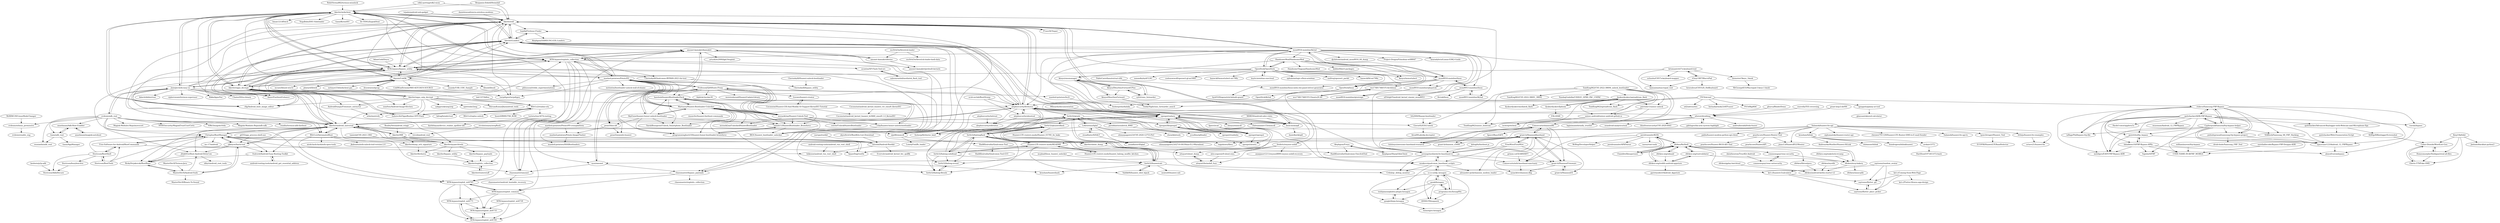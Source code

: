 digraph G {
"Benjamin-Dobell/Heimdall" -> "bkerler/mtkclient" ["e"=1]
"Benjamin-Dobell/Heimdall" -> "bkerler/edl" ["e"=1]
"P1sec/QCSuper" -> "bkerler/edl" ["e"=1]
"msm8916-mainline/lk2nd" -> "msm8916-mainline/linux"
"msm8916-mainline/lk2nd" -> "msm8953-mainline/lk2nd"
"msm8916-mainline/lk2nd" -> "msm8916-mainline/qhypstub"
"msm8916-mainline/lk2nd" -> "bkerler/edl"
"msm8916-mainline/lk2nd" -> "msm8953-mainline/linux"
"msm8916-mainline/lk2nd" -> "alephsecurity/firehorse"
"msm8916-mainline/lk2nd" -> "msm8916-mainline/qtestsign"
"msm8916-mainline/lk2nd" -> "konradybcio/Lumia-EDK2-Guide" ["e"=1]
"msm8916-mainline/lk2nd" -> "MTK-bypass/exploits_collection"
"msm8916-mainline/lk2nd" -> "openpst/sahara"
"msm8916-mainline/lk2nd" -> "djchittoor/android_msm8916_64_dump"
"msm8916-mainline/lk2nd" -> "frederic/exynos-usbdl"
"msm8916-mainline/lk2nd" -> "HandsomeMod/HandsomeMod"
"msm8916-mainline/lk2nd" -> "OpenStick/OpenStick"
"msm8916-mainline/lk2nd" -> "Project-DragonPi/mobian-wt88047" ["e"=1]
"JunioJsv/mtk-easy-su" -> "bkerler/mtkclient"
"JunioJsv/mtk-easy-su" -> "R0rt1z2/AutomatedRoot"
"JunioJsv/mtk-easy-su" -> "bkerler/edl"
"JunioJsv/mtk-easy-su" -> "topjohnwu/libsu" ["e"=1]
"JunioJsv/mtk-easy-su" -> "twrpdtgen/twrpdtgen" ["e"=1]
"JunioJsv/mtk-easy-su" -> "MTK-bypass/bypass_utility"
"JunioJsv/mtk-easy-su" -> "evdenis/adb_root"
"JunioJsv/mtk-easy-su" -> "cfig/Android_boot_image_editor" ["e"=1]
"JunioJsv/mtk-easy-su" -> "AdarshAddee/root" ["e"=1]
"JunioJsv/mtk-easy-su" -> "bkerler/android_universal"
"JunioJsv/mtk-easy-su" -> "cipherswami/termux-superuser" ["e"=1]
"JunioJsv/mtk-easy-su" -> "RikkaApps/Sui" ["e"=1]
"JunioJsv/mtk-easy-su" -> "MTK-bypass/exploits_collection"
"JunioJsv/mtk-easy-su" -> "libxzr/FastbootEnhance" ["e"=1]
"JunioJsv/mtk-easy-su" -> "ChainsDD/su-binary" ["e"=1]
"phhusson/treble_experimentations" -> "bkerler/mtkclient" ["e"=1]
"bkerler/edl" -> "bkerler/Loaders"
"bkerler/edl" -> "bkerler/mtkclient"
"bkerler/edl" -> "alephsecurity/firehorse"
"bkerler/edl" -> "bkerler/oppo_decrypt"
"bkerler/edl" -> "openpst/sahara"
"bkerler/edl" -> "MTK-bypass/bypass_utility"
"bkerler/edl" -> "nijel8/emmcdl"
"bkerler/edl" -> "linux-msm/qdl"
"bkerler/edl" -> "msm8916-mainline/lk2nd"
"bkerler/edl" -> "twrpdtgen/twrpdtgen" ["e"=1]
"bkerler/edl" -> "bkerler/android_universal"
"bkerler/edl" -> "P1sec/QCSuper" ["e"=1]
"bkerler/edl" -> "hoplik/Firehose-Finder"
"bkerler/edl" -> "cfig/Android_boot_image_editor" ["e"=1]
"bkerler/edl" -> "libxzr/FastbootEnhance" ["e"=1]
"Salamek/huawei-lte-api" -> "chenwei791129/Huawei-LTE-Router-SMS-to-E-mail-Sender"
"Salamek/huawei-lte-api" -> "Salamek/huawei-lte-api-ts"
"Salamek/huawei-lte-api" -> "littlejo/huawei-lte-examples"
"Salamek/huawei-lte-api" -> "octave21/huawei-lte"
"Salamek/huawei-lte-api" -> "pearlxcore/Huawei-Router-Tool"
"Salamek/huawei-lte-api" -> "kenshaw/hilink"
"Salamek/huawei-lte-api" -> "pablo/huawei-modem-python-api-client"
"Salamek/huawei-lte-api" -> "jinxo13/HuaweiB525Router"
"Salamek/huawei-lte-api" -> "Huawei-LTE-routers-mods/README"
"Salamek/huawei-lte-api" -> "tpoechtrager/Huawei_Tool"
"Salamek/huawei-lte-api" -> "forth32/balongflash"
"Salamek/huawei-lte-api" -> "siphomateke/huawei-router-api"
"Stericson/RootTools" -> "Stericson/RootShell" ["e"=1]
"Stericson/RootTools" -> "Chrisplus/RootManager" ["e"=1]
"Stericson/RootTools" -> "Free-Software-for-Android/RootCommands" ["e"=1]
"bkerler/oppo_decrypt" -> "bkerler/oppo_ozip_decrypt"
"bkerler/oppo_decrypt" -> "italorecife/OppoRealme-OFP-Flash"
"bkerler/oppo_decrypt" -> "bkerler/edl"
"bkerler/oppo_decrypt" -> "bkerler/Loaders"
"bkerler/oppo_decrypt" -> "R0rt1z2/realme-ota"
"bkerler/oppo_decrypt" -> "bkerler/mtkclient"
"bkerler/oppo_decrypt" -> "cfig/Android_boot_image_editor" ["e"=1]
"bkerler/oppo_decrypt" -> "MTK-bypass/bypass_utility"
"bkerler/oppo_decrypt" -> "osm0sis/Android-Image-Kitchen" ["e"=1]
"bkerler/oppo_decrypt" -> "twrpdtgen/twrpdtgen" ["e"=1]
"bkerler/oppo_decrypt" -> "bkerler/android_universal"
"bkerler/oppo_decrypt" -> "MTK-bypass/exploits_collection"
"bkerler/oppo_decrypt" -> "alephsecurity/firehorse"
"bkerler/oppo_decrypt" -> "libxzr/FastbootEnhance" ["e"=1]
"bkerler/oppo_decrypt" -> "AndroidDumps/Firmware_extractor" ["e"=1]
"alephsecurity/firehorse" -> "openpst/sahara"
"alephsecurity/firehorse" -> "bkerler/Loaders"
"alephsecurity/firehorse" -> "alephsecurity/abootool"
"alephsecurity/firehorse" -> "nijel8/emmcdl"
"alephsecurity/firehorse" -> "bkerler/edl"
"alephsecurity/firehorse" -> "openpst/libopenpst"
"alephsecurity/firehorse" -> "alephsecurity/edlrooter"
"alephsecurity/firehorse" -> "openpst/openpst"
"alephsecurity/firehorse" -> "hoplik/Firehose-Finder"
"alephsecurity/firehorse" -> "bkerler/android_universal"
"alephsecurity/firehorse" -> "fxsheep/firehorse_land"
"alephsecurity/firehorse" -> "cyrozap/mediatek-lte-baseband-re"
"alephsecurity/firehorse" -> "linux-msm/qdl"
"alephsecurity/firehorse" -> "forth32/qtools"
"alephsecurity/firehorse" -> "nforest/droidimg"
"bkerler/oppo_ozip_decrypt" -> "bkerler/oppo_decrypt"
"bkerler/oppo_ozip_decrypt" -> "sabpprook/ozip2zip"
"bkerler/oppo_ozip_decrypt" -> "italorecife/OppoRealme-OFP-Flash"
"bkerler/oppo_ozip_decrypt" -> "bkerler/Loaders"
"bkerler/oppo_ozip_decrypt" -> "bkerler/android_universal"
"bkerler/oppo_ozip_decrypt" -> "R0rt1z2/realme-ota"
"bkerler/oppo_ozip_decrypt" -> "MTK-bypass/bypass_utility"
"bkerler/oppo_ozip_decrypt" -> "xpirt/sdat2img" ["e"=1]
"bkerler/oppo_ozip_decrypt" -> "bkerler/edl"
"bkerler/oppo_ozip_decrypt" -> "cfig/Android_boot_image_editor" ["e"=1]
"bkerler/oppo_ozip_decrypt" -> "ShivamKumarJha/android_tools" ["e"=1]
"bkerler/oppo_ozip_decrypt" -> "MTK-bypass/exploits_collection"
"bkerler/oppo_ozip_decrypt" -> "alephsecurity/firehorse"
"bkerler/oppo_ozip_decrypt" -> "AndroidDumps/Firmware_extractor" ["e"=1]
"bkerler/oppo_ozip_decrypt" -> "osm0sis/Android-Image-Kitchen" ["e"=1]
"d4rken/RxShell" -> "d4rken/mvp-bakery"
"d4rken/RxShell" -> "d4rken-org/rootvalidator"
"d4rken/RxShell" -> "SpazeDog/rootfw"
"d4rken/RxShell" -> "Chainfire/libsuperuser" ["e"=1]
"d4rken/RxShell" -> "jaredrummler/KtSh"
"d4rken/RxShell" -> "d4rken-org/reddit-android-appstore"
"d4rken/RxShell" -> "commonsguy/cwac-security"
"d4rken/RxShell" -> "d4rken-org/sdmaid" ["e"=1]
"d4rken/RxShell" -> "d4rken/android-kotlin-starter-v2"
"d4rken/RxShell" -> "d4rken/librootjava"
"d4rken/mvp-bakery" -> "d4rken/android-kotlin-starter-v2"
"d4rken/mvp-bakery" -> "d4rken/RxShell"
"d4rken/mvp-bakery" -> "d4rken/ommvplib"
"commonsguy/cwac-security" -> "commonsguy/cwac-netsecurity"
"commonsguy/cwac-security" -> "d4rken/mvp-bakery"
"saleemrashid/mediatek_flash_tool" -> "acontini/SP-Flash-Tool-src"
"d4rken-org/wakelock-revamp" -> "d4rken/mvp-bakery" ["e"=1]
"gtf35/app_process-shell-use" -> "zjkhiyori/hack-root" ["e"=1]
"enovella/TEE-reversing" -> "nforest/droidimg" ["e"=1]
"nijel8/emmcdl" -> "HadiKhoirudin/Qualcomm-Tool"
"nijel8/emmcdl" -> "openpst/sahara"
"nijel8/emmcdl" -> "alephsecurity/firehorse"
"nijel8/emmcdl" -> "LonelyFool/fh_loader"
"zjkhiyori/hack-root" -> "MasterDevX/Android-Sudo"
"zjkhiyori/hack-root" -> "RickyDivjakovski/RootRepo"
"zjkhiyori/hack-root" -> "bkerler/android_universal"
"zjkhiyori/hack-root" -> "fvalverd/Android-Easy-Rooting-Toolkit"
"zjkhiyori/hack-root" -> "j0nk0/GetRoot-Android-DirtyCow"
"zjkhiyori/hack-root" -> "Chrisplus/RootManager"
"msm8916-mainline/linux" -> "msm8916-mainline/lk2nd"
"msm8916-mainline/linux" -> "wu17481748/UFI-Archlinux"
"msm8916-mainline/linux" -> "OpenStick/linux"
"msm8916-mainline/linux" -> "msm8916-mainline/linux-mdss-dsi-panel-driver-generator"
"msm8916-mainline/linux" -> "msm8953-mainline/linux"
"msm8916-mainline/linux" -> "msm8916-mainline/qhypstub"
"MasterDevX/Termux-Java" -> "MasterDevX/Android-Sudo" ["e"=1]
"cyrozap/mediatek-lte-baseband-re" -> "Comsecuris/mtk-baseband-sanctuary"
"cyrozap/mediatek-lte-baseband-re" -> "mzakocs/qualcomm_baseband_scripts"
"cyrozap/mediatek-lte-baseband-re" -> "bkerler/mtkclient"
"cyrozap/mediatek-lte-baseband-re" -> "Cr4sh/qc_debug_monitor"
"cyrozap/mediatek-lte-baseband-re" -> "grant-h/ShannonBaseband"
"cyrozap/mediatek-lte-baseband-re" -> "xyzz/amonet"
"cyrozap/mediatek-lte-baseband-re" -> "grant-h/ShannonFirmware"
"fgsect/scat" -> "Cr4sh/qc_debug_monitor" ["e"=1]
"fgsect/scat" -> "mzakocs/qualcomm_baseband_scripts" ["e"=1]
"fgsect/scat" -> "openpst/openpst" ["e"=1]
"gsmk/hexagon" -> "programa-stic/hexag00n"
"gsmk/hexagon" -> "n-o-o-n/idp_hexagon"
"gsmk/hexagon" -> "google/binja-hexagon"
"gsmk/hexagon" -> "ANSSI-FR/nogaxeh"
"gsmk/hexagon" -> "toshipiazza/ghidra-plugin-hexagon"
"android-rooting-tools/android_run_root_shell" -> "hiikezoe/android_run_root_shell" ["e"=1]
"vcka/huawei-honor-unlock-bootloader" -> "haexhub/huaweiBootloaderHack"
"vcka/huawei-honor-unlock-bootloader" -> "B83C/huawei_bootloader_unlocker"
"ucsb-seclab/BootStomp" -> "alephsecurity/firehorse" ["e"=1]
"ucsb-seclab/BootStomp" -> "alephsecurity/abootool" ["e"=1]
"SkyEmie/huawei-honor-unlock-bootloader" -> "Martazza/Huawei-Bootloader-Unlocker"
"SkyEmie/huawei-honor-unlock-bootloader" -> "mashed-potatoes/PotatoNV"
"SkyEmie/huawei-honor-unlock-bootloader" -> "programminghoch10/huawei-honor-bootloader-bruteforce"
"SkyEmie/huawei-honor-unlock-bootloader" -> "haexhub/huaweiBootloaderHack"
"SkyEmie/huawei-honor-unlock-bootloader" -> "rainxh11/HuaweiBootloader_Bruteforce"
"SkyEmie/huawei-honor-unlock-bootloader" -> "penn5/hisi-idt"
"SkyEmie/huawei-honor-unlock-bootloader" -> "SarahBourgeois/Unlock_Smartphone_Bootloader"
"danielewood/sierra-wireless-modems" -> "bkerler/edl" ["e"=1]
"FICS/atcmd" -> "ud2/advisories"
"FICS/atcmd" -> "openpst/sahara"
"FICS/atcmd" -> "openpst/openpst"
"FICS/atcmd" -> "alephsecurity/firehorse"
"FICS/atcmd" -> "Imtiazkarimik23/ATFuzzer"
"FICS/atcmd" -> "FICS/BigMAC"
"FICS/atcmd" -> "apeppels/galaxy-at-tool"
"FICS/atcmd" -> "riskeco/Samsung-FRP-Bypass"
"bkerler/dump_avb_signature" -> "bkerler/firehorse"
"bkerler/sboot_dump" -> "nitayart/sboot_dump"
"bkerler/MR" -> "bkerler/android_universal"
"bkerler/MR" -> "bkerler/qcpatchtools"
"bkerler/MR" -> "bkerler/sboot_dump"
"bkerler/MR" -> "bkerler/dump_avb_signature"
"esc0rtd3w/firestick-loader" -> "amonet-kamakiri/fireiso"
"esc0rtd3w/firestick-loader" -> "esc0rtd3w/firestick-loader-kodi-data"
"linux-msm/qdl" -> "openpst/sahara"
"linux-msm/qdl" -> "alephsecurity/firehorse"
"linux-msm/qdl" -> "bkerler/edl"
"linux-msm/qdl" -> "danielkutik/qdl"
"d4rken/gplay-batchtool" -> "d4rken/android-kotlin-starter-v2"
"android-rooting-tools/android_get_essential_address" -> "fvalverd/Android-Easy-Rooting-Toolkit"
"penn5/hisi-idt" -> "penn5/oeminfo-huawei"
"penn5/hisi-idt" -> "mashed-potatoes/Potato.ImageFlasher"
"acontini/SP-Flash-Tool-src" -> "saleemrashid/mediatek_flash_tool"
"j0nk0/GetRoot-Android-DirtyCow" -> "idhyt/android_root_tools"
"j0nk0/GetRoot-Android-DirtyCow" -> "RickyDivjakovski/RootRepo"
"steadfasterX/SALT" -> "Lekensteyn/lglaf"
"steadfasterX/SALT" -> "steadfasterX/lglaf"
"xyzz/amonet" -> "amonet-kamakiri/kamakiri"
"xyzz/amonet" -> "chaosmaster/amonet"
"xyzz/amonet" -> "chaosmaster/bypass_payloads"
"lololosys/awesome-baseband-research" -> "grant-h/ShannonBaseband"
"lololosys/awesome-baseband-research" -> "Comsecuris/shannonRE"
"chaosmaster/amonet" -> "chaosmaster/android_bootable_recovery"
"chaosmaster/amonet" -> "bkerler/mtkclient"
"Stericson/busybox-free" -> "Stericson/AdbdSecure"
"tpoechtrager/Huawei_Tool" -> "ECOFRI/HuaweiLTEBandSelector"
"d4rken/librootjava" -> "d4rken/android-kotlin-starter-v2"
"apeppels/galaxy-at-tool" -> "ghassani/akseed-calculator"
"littlejo/huawei-lte-examples" -> "octave21/huawei-lte"
"bkerler/firehorse" -> "bkerler/exploits_collection"
"msm8953-mainline/lk2nd" -> "msm8953-mainline/linux"
"msm8953-mainline/linux" -> "msm8953-mainline/lk2nd"
"msm8953-mainline/linux" -> "nE0sIghT/android_kernel_xiaomi_msm8953" ["e"=1]
"msm8953-mainline/linux" -> "msm8916-mainline/linux"
"msm8953-mainline/linux" -> "Kiciuk/linux"
"grant-h/qu1ckr00t" -> "nforest/droidimg" ["e"=1]
"mashed-potatoes/PotatoNV" -> "werasik2aa/Huawei-Unlock-Tool"
"mashed-potatoes/PotatoNV" -> "Martazza/Huawei-Bootloader-Unlocker"
"mashed-potatoes/PotatoNV" -> "SkyEmie/huawei-honor-unlock-bootloader"
"mashed-potatoes/PotatoNV" -> "ProfessorJTJ/HISuite-Proxy"
"mashed-potatoes/PotatoNV" -> "bkerler/mtkclient"
"mashed-potatoes/PotatoNV" -> "haexhub/huaweiBootloaderHack"
"mashed-potatoes/PotatoNV" -> "penn5/hisi-idt"
"mashed-potatoes/PotatoNV" -> "bkerler/edl"
"mashed-potatoes/PotatoNV" -> "MTK-bypass/bypass_utility"
"mashed-potatoes/PotatoNV" -> "rainxh11/HuaweiBootloader_Bruteforce"
"mashed-potatoes/PotatoNV" -> "mashed-potatoes/PotatoNV-crossplatform"
"mashed-potatoes/PotatoNV" -> "melontini/bootloader-unlock-wall-of-shame" ["e"=1]
"mashed-potatoes/PotatoNV" -> "MTK-bypass/exploits_collection"
"mashed-potatoes/PotatoNV" -> "twrpdtgen/twrpdtgen" ["e"=1]
"mashed-potatoes/PotatoNV" -> "phhusson/treble_experimentations" ["e"=1]
"luk1337/ih8sn" -> "R0rt1z2/realme-ota" ["e"=1]
"edk2-porting/edk2-msm" -> "bkerler/edl" ["e"=1]
"edk2-porting/edk2-msm" -> "bkerler/mtkclient" ["e"=1]
"ProfessorJTJ/HISuite-Proxy" -> "mashed-potatoes/PotatoNV"
"ProfessorJTJ/HISuite-Proxy" -> "penn5/hisi-idt"
"ProfessorJTJ/HISuite-Proxy" -> "werasik2aa/Huawei-Unlock-Tool"
"ProfessorJTJ/HISuite-Proxy" -> "programminghoch10/huawei-honor-bootloader-bruteforce"
"ProfessorJTJ/HISuite-Proxy" -> "Martazza/Huawei-Bootloader-Unlocker"
"ProfessorJTJ/HISuite-Proxy" -> "penn5/oeminfo-huawei"
"ProfessorJTJ/HISuite-Proxy" -> "Iceows/huawei-creator"
"ProfessorJTJ/HISuite-Proxy" -> "haexhub/huaweiBootloaderHack"
"ProfessorJTJ/HISuite-Proxy" -> "mashed-potatoes/hs2t"
"ProfessorJTJ/HISuite-Proxy" -> "hhj4ck/checkm30"
"ProfessorJTJ/HISuite-Proxy" -> "worstenbrood/HuaweiUpdateLibrary"
"evdenis/adb_root" -> "evdenis/selinux_permissive"
"evdenis/adb_root" -> "bkerler/android_universal"
"evdenis/adb_root" -> "anasfanani/Adb-Root-Enabler"
"evdenis/adb_root" -> "wuxianlin/adb_root"
"evdenis/adb_root" -> "Magisk-Modules-Repo/movecert" ["e"=1]
"evdenis/adb_root" -> "tiann/adb_root"
"evdenis/adb_root" -> "JunioJsv/mtk-easy-su"
"evdenis/adb_root" -> "NVISOsecurity/MagiskTrustUserCerts" ["e"=1]
"evdenis/adb_root" -> "ViRb3/magisk-frida" ["e"=1]
"evdenis/adb_root" -> "Magisk-Modules-Repo/adb-ndk" ["e"=1]
"evdenis/adb_root" -> "rendiix/termux-adb-fastboot" ["e"=1]
"evdenis/adb_root" -> "Chrisplus/RootManager"
"evdenis/adb_root" -> "j0nk0/GetRoot-Android-DirtyCow"
"tejado/android-usb-gadget" -> "bkerler/edl" ["e"=1]
"tejado/android-usb-gadget" -> "MTK-bypass/bypass_utility" ["e"=1]
"Huawei-LTE-routers-mods/README" -> "Huawei-LTE-routers-mods/huawei_balong_modfw_kitchen"
"Huawei-LTE-routers-mods/README" -> "forth32/balong-usbdload"
"Huawei-LTE-routers-mods/README" -> "ValdikSS/huawei_oled_hijack"
"Huawei-LTE-routers-mods/README" -> "forth32/balong-nvtool"
"Huawei-LTE-routers-mods/README" -> "forth32/balongflash"
"revolutionary/zergRush" -> "trevd/android_root"
"frederic/exynos-usbdl" -> "nitayart/sboot_dump"
"frederic/exynos-usbdl" -> "ananjaser1211/exynos8890-exynos-usbdl-recovery"
"frederic/exynos-usbdl" -> "nitayart/heimdall_fuzz"
"frederic/exynos-usbdl" -> "alex-segura/s9-sboot-emu"
"Martazza/Huawei-Bootloader-Unlocker" -> "SkyEmie/huawei-honor-unlock-bootloader"
"Martazza/Huawei-Bootloader-Unlocker" -> "haexhub/huaweiBootloaderHack"
"Martazza/Huawei-Bootloader-Unlocker" -> "rainxh11/HuaweiBootloader_Bruteforce"
"Martazza/Huawei-Bootloader-Unlocker" -> "werasik2aa/Huawei-Unlock-Tool"
"Martazza/Huawei-Bootloader-Unlocker" -> "mashed-potatoes/PotatoNV"
"Martazza/Huawei-Bootloader-Unlocker" -> "vcka/huawei-honor-unlock-bootloader"
"Martazza/Huawei-Bootloader-Unlocker" -> "B83C/huawei_bootloader_unlocker"
"Martazza/Huawei-Bootloader-Unlocker" -> "programminghoch10/huawei-honor-bootloader-bruteforce"
"Martazza/Huawei-Bootloader-Unlocker" -> "kenshaw/huaweihash"
"Martazza/Huawei-Bootloader-Unlocker" -> "werasik2aa/UnlockedHuaweiBootloader"
"Martazza/Huawei-Bootloader-Unlocker" -> "rmonvfer/huawei-fastboot-commands"
"Martazza/Huawei-Bootloader-Unlocker" -> "SarahBourgeois/Unlock_Smartphone_Bootloader"
"Martazza/Huawei-Bootloader-Unlocker" -> "ProfessorJTJ/HISuite-Proxy"
"jareddantis/unbrick_8960" -> "jcsullins/qdloader"
"forth32/qtools" -> "forth32/qhuaweiflash"
"forth32/qtools" -> "jareddantis/unbrick_8960"
"forth32/qtools" -> "openpst/openpst"
"forth32/qtools" -> "forth32/huaweicalc"
"forth32/qtools" -> "jcsullins/qdloader"
"forth32/qtools" -> "forth32/balong-nvtool"
"forth32/qtools" -> "forth32/balong-fbtools"
"forth32/qtools" -> "Lekensteyn/lglaf"
"n-o-o-n/idp_hexagon" -> "programa-stic/hexag00n"
"n-o-o-n/idp_hexagon" -> "gsmk/hexagon"
"n-o-o-n/idp_hexagon" -> "ANSSI-FR/nogaxeh"
"n-o-o-n/idp_hexagon" -> "mzakocs/qualcomm_baseband_scripts"
"n-o-o-n/idp_hexagon" -> "rizinorg/rz-hexagon"
"n-o-o-n/idp_hexagon" -> "google/binja-hexagon"
"rainxh11/HuaweiBootloader_Bruteforce" -> "B83C/huawei_bootloader_unlocker"
"rainxh11/HuaweiBootloader_Bruteforce" -> "programminghoch10/huawei-honor-bootloader-bruteforce"
"evdenis/selinux_permissive" -> "evdenis/enable_eng"
"AndroidDumps/Firmware_extractor" -> "wileylau/erofs" ["e"=1]
"Huawei-LTE-routers-mods/huawei_balong_modfw_kitchen" -> "Huawei-LTE-routers-mods/README"
"pearlxcore/Huawei-Router-Tool" -> "pearlxcore/HuaweiAPI"
"pearlxcore/Huawei-Router-Tool" -> "jinxo13/HuaweiB525Router"
"pearlxcore/Huawei-Router-Tool" -> "pearlxcore/Huawei-B618-AIO-Tool"
"bkerler/android_universal" -> "bkerler/MR"
"bkerler/android_universal" -> "bkerler/Loaders"
"bkerler/android_universal" -> "bkerler/dump_avb_signature"
"bkerler/android_universal" -> "bkerler/qcpatchtools"
"bkerler/android_universal" -> "trevd/android_root"
"bkerler/android_universal" -> "zjkhiyori/hack-root"
"bkerler/android_universal" -> "j0nk0/GetRoot-Android-DirtyCow"
"bkerler/android_universal" -> "R0rt1z2/AutomatedRoot"
"bkerler/android_universal" -> "bkerler/sboot_dump"
"bkerler/android_universal" -> "RickyDivjakovski/RootRepo"
"bkerler/android_universal" -> "openpst/sahara"
"bkerler/android_universal" -> "fvalverd/Android-Easy-Rooting-Toolkit"
"bkerler/android_universal" -> "nijel8/emmcdl"
"bkerler/android_universal" -> "Chrisplus/RootManager"
"bkerler/android_universal" -> "alephsecurity/firehorse"
"bkerler/qcpatchtools" -> "bkerler/exploits_collection"
"bkerler/qcpatchtools" -> "bkerler/bypass_utility"
"bkerler/qcpatchtools" -> "bkerler/firehorse"
"bkerler/qcpatchtools" -> "bkerler/bypass_payloads"
"MasterDevX/Android-Sudo" -> "MasterDevX/Binary-To-Sound"
"MasterDevX/Android-Sudo" -> "RickyDivjakovski/RootRepo"
"MasterDevX/Android-Sudo" -> "zjkhiyori/hack-root"
"MasterDevX/Android-Sudo" -> "j0nk0/GetRoot-Android-DirtyCow"
"hoplik/Firehose-Finder" -> "Alephgsm/SAMSUNG-EDL-Loaders"
"hoplik/Firehose-Finder" -> "bkerler/Loaders"
"Stericson/RootShell" -> "Stericson/RootTools" ["e"=1]
"Stericson/RootShell" -> "Stericson/AdbdSecure"
"Stericson/RootShell" -> "Free-Software-for-Android/RootCommands"
"Stericson/RootShell" -> "Stericson/busybox-free"
"Stericson/RootShell" -> "Chrisplus/RootManager"
"grant-h/ShannonEE" -> "grant-h/ShannonFirmware"
"programminghoch10/huawei-honor-bootloader-bruteforce" -> "rainxh11/HuaweiBootloader_Bruteforce"
"amonet-kamakiri/kamakiri" -> "amonet-kamakiri/fireiso"
"amonet-kamakiri/kamakiri" -> "amonet-kamakiri/prebuilt-kernels"
"amonet-kamakiri/kamakiri" -> "xyzz/amonet"
"amonet-kamakiri/kamakiri" -> "chaosmaster/bypass_payloads"
"amonet-kamakiri/kamakiri" -> "chaosmaster/amonet"
"amonet-kamakiri/kamakiri" -> "MTK-bypass/exploits_collection"
"amonet-kamakiri/kamakiri" -> "arturkow2000/lgk10exploit"
"amonet-kamakiri/kamakiri" -> "MTK-bypass/bypass_utility"
"haexhub/huaweiBootloaderHack" -> "B83C/huawei_bootloader_unlocker"
"haexhub/huaweiBootloaderHack" -> "vcka/huawei-honor-unlock-bootloader"
"haexhub/huaweiBootloaderHack" -> "Martazza/Huawei-Bootloader-Unlocker"
"haexhub/huaweiBootloaderHack" -> "rainxh11/HuaweiBootloader_Bruteforce"
"haexhub/huaweiBootloaderHack" -> "SarahBourgeois/Unlock_Smartphone_Bootloader"
"haexhub/huaweiBootloaderHack" -> "werasik2aa/Huawei-Unlock-Tool"
"R0rt1z2/AutomatedRoot" -> "mtek-hack-hack/mtk-open-tools"
"R0rt1z2/AutomatedRoot" -> "bkerler/android_universal"
"R0rt1z2/AutomatedRoot" -> "chaosmaster/amonet"
"R0rt1z2/AutomatedRoot" -> "MTK-bypass/exploit_mt6765"
"R0rt1z2/AutomatedRoot" -> "jkabonita/mtk-unlock-tool-version-2.0"
"mashed-potatoes/Potato.ImageFlasher" -> "mashed-potatoes/HiSiBootloaders"
"alex-segura/s9-sboot-emu" -> "nitayart/heimdall_fuzz"
"lrh2000/Xiaomi-bootloader" -> "Giovix92/EDLUnlock" ["e"=1]
"NABlock/Samsung_S8_FRP_Hacking" -> "spacecase123/Android_12_FRPBypass"
"grant-h/ShannonBaseband" -> "grant-h/ShannonFirmware"
"grant-h/ShannonBaseband" -> "Comsecuris/shannonRE"
"grant-h/ShannonBaseband" -> "grant-h/ShannonEE"
"grant-h/ShannonBaseband" -> "lololosys/awesome-baseband-research"
"grant-h/ShannonBaseband" -> "alexander-pick/shannon_modem_loader"
"grant-h/ShannonBaseband" -> "synacktiv/shannon-dbg"
"grant-h/ShannonBaseband" -> "grant-h/shannon_s5000"
"grant-h/ShannonBaseband" -> "FirmWire/FirmWire" ["e"=1]
"ket-c/huaweiv3calculator" -> "saytoonz/flutter_gif"
"ket-c/huaweiv3calculator" -> "saytoonz/flutter_place_picker"
"forth32/huaweicalc" -> "forth32/qhuaweiflash"
"forth32/huaweicalc" -> "neatsoft/huawei-calc"
"forth32/huaweicalc" -> "kenshaw/huaweihash"
"forth32/huaweicalc" -> "ValdikSS/huawei_oled_hijack"
"forth32/huaweicalc" -> "ket-c/huaweiv3calculator"
"forth32/huaweicalc" -> "forth32/qtools"
"amonet-kamakiri/fireiso" -> "amonet-kamakiri/kamakiri"
"amonet-kamakiri/fireiso" -> "amonet-kamakiri/prebuilt-kernels"
"grant-h/ShannonFirmware" -> "grant-h/ShannonEE"
"grant-h/ShannonFirmware" -> "grant-h/ShannonBaseband"
"grant-h/ShannonFirmware" -> "synacktiv/shannon-dbg"
"bkerler/routerstuff" -> "bkerler/exploits_collection"
"shinyquagsire23/CVE-2020-12753-PoC" -> "shinyquagsire23/Q710-SIGNhax-EL3-Warmboot"
"bkerler/mtkclient" -> "bkerler/edl"
"bkerler/mtkclient" -> "MTK-bypass/bypass_utility"
"bkerler/mtkclient" -> "mashed-potatoes/PotatoNV"
"bkerler/mtkclient" -> "daynix/UsbDk"
"bkerler/mtkclient" -> "JunioJsv/mtk-easy-su"
"bkerler/mtkclient" -> "twrpdtgen/twrpdtgen" ["e"=1]
"bkerler/mtkclient" -> "bmax121/APatch" ["e"=1]
"bkerler/mtkclient" -> "MTK-bypass/exploits_collection"
"bkerler/mtkclient" -> "VegaBobo/DSU-Sideloader" ["e"=1]
"bkerler/mtkclient" -> "bkerler/oppo_decrypt"
"bkerler/mtkclient" -> "cfig/Android_boot_image_editor" ["e"=1]
"bkerler/mtkclient" -> "tiann/KernelSU" ["e"=1]
"bkerler/mtkclient" -> "libxzr/FastbootEnhance" ["e"=1]
"bkerler/mtkclient" -> "Dr-TSNG/ZygiskNext" ["e"=1]
"bkerler/mtkclient" -> "bkerler/Loaders"
"HomeomorphicHooligan/steal-all-files" -> "Cyber-Dioxide/WordList-Gen"
"HomeomorphicHooligan/steal-all-files" -> "Gheris-579/Fake-SMS"
"HandsomeMod/HandsomeMod" -> "OpenStick/OpenStick"
"HandsomeMod/HandsomeMod" -> "OpenStick/linux"
"HandsomeMod/HandsomeMod" -> "lkiuyu/smsmanager"
"HandsomeMod/HandsomeMod" -> "msm8916-mainline/linux"
"HandsomeMod/HandsomeMod" -> "HandsomeYingyan/HandsomeMod"
"HandsomeMod/HandsomeMod" -> "lkiuyu/immortalwrt"
"HandsomeMod/HandsomeMod" -> "kiddin9/kwrt-packages" ["e"=1]
"quitehacker/ADB-FRP-Bypass" -> "riskeco/Samsung-FRP-Bypass"
"quitehacker/ADB-FRP-Bypass" -> "CypherpunkSamurai/frp-bypass-helper"
"quitehacker/ADB-FRP-Bypass" -> "gsirettito/frp_bypass"
"quitehacker/ADB-FRP-Bypass" -> "pubuduprasad/samsung-frp-bypass-project-"
"quitehacker/ADB-FRP-Bypass" -> "Hackt1vator/applera1n" ["e"=1]
"quitehacker/ADB-FRP-Bypass" -> "wuseman/Android_12_FRPBypass" ["e"=1]
"quitehacker/ADB-FRP-Bypass" -> "spacecase123/Android_12_FRPBypass"
"quitehacker/ADB-FRP-Bypass" -> "fahadboss10/FRP-Bypass-APKs"
"quitehacker/ADB-FRP-Bypass" -> "melekpro/EASY-FRP-Bypass-ADB"
"quitehacker/ADB-FRP-Bypass" -> "vnrom/bypass"
"quitehacker/ADB-FRP-Bypass" -> "inRagePhil/bypass-frp-file"
"quitehacker/ADB-FRP-Bypass" -> "CODE-NAME-IN-B/FRP_MOBILE"
"quitehacker/ADB-FRP-Bypass" -> "quitehacker/Advanced-Keylogger-with-Webcam-and-Microphone-Spy"
"MTK-bypass/exploits_collection" -> "MTK-bypass/bypass_utility"
"MTK-bypass/exploits_collection" -> "chaosmaster/bypass_payloads"
"MTK-bypass/exploits_collection" -> "amonet-kamakiri/kamakiri"
"MTK-bypass/exploits_collection" -> "MTK-bypass/exploit_common"
"MTK-bypass/exploits_collection" -> "MTK-bypass/exploit_mt6765"
"MTK-bypass/exploits_collection" -> "xyzz/amonet"
"MTK-bypass/exploits_collection" -> "chaosmaster/amonet"
"MTK-bypass/exploits_collection" -> "Chernobylll/Qualcomm-BYPASS-2021-for-test"
"MTK-bypass/exploits_collection" -> "acontini/SP-Flash-Tool-src"
"MTK-bypass/exploits_collection" -> "bkerler/mtkclient"
"RealityNet/android_triage" -> "bkerler/MR" ["e"=1]
"bkerler/Loaders" -> "bkerler/edl"
"bkerler/Loaders" -> "alephsecurity/firehorse"
"bkerler/Loaders" -> "hoplik/Firehose-Finder"
"bkerler/Loaders" -> "bkerler/android_universal"
"bkerler/Loaders" -> "nijel8/emmcdl"
"bkerler/Loaders" -> "openpst/sahara"
"bkerler/Loaders" -> "mzakocs/qualcomm_baseband_scripts"
"bkerler/Loaders" -> "bkerler/qcpatchtools"
"bkerler/Loaders" -> "bkerler/oppo_decrypt"
"bkerler/Loaders" -> "bkerler/sboot_dump"
"bkerler/Loaders" -> "amonet-kamakiri/kamakiri"
"bkerler/Loaders" -> "cyrozap/mediatek-lte-baseband-re"
"bkerler/Loaders" -> "fxsheep/firehorse_land"
"bkerler/Loaders" -> "bkerler/mtkclient"
"bkerler/Loaders" -> "MTK-bypass/bypass_utility"
"MrBIMC/SELinuxModeChanger" -> "evdenis/selinux_permissive" ["e"=1]
"daynix/UsbDk" -> "MTK-bypass/bypass_utility"
"daynix/UsbDk" -> "bkerler/mtkclient"
"daynix/UsbDk" -> "MTK-bypass/exploits_collection"
"daynix/UsbDk" -> "mcuee/libusb-win32" ["e"=1]
"daynix/UsbDk" -> "pbatard/libwdi" ["e"=1]
"daynix/UsbDk" -> "notmyst33d/mtkclient-gui"
"daynix/UsbDk" -> "desowin/usbpcap" ["e"=1]
"daynix/UsbDk" -> "bkerler/Loaders"
"daynix/UsbDk" -> "ColdWindScholar/MIO-KITCHEN-SOURCE" ["e"=1]
"daynix/UsbDk" -> "bkerler/oppo_decrypt"
"daynix/UsbDk" -> "xxandy/USB_UDE_Sample" ["e"=1]
"daynix/UsbDk" -> "bkerler/edl"
"daynix/UsbDk" -> "libusb/libusb" ["e"=1]
"kdrag0n/fastboot.js" -> "cyrozap/mediatek-lte-baseband-re" ["e"=1]
"msm8916-mainline/qhypstub" -> "msm8916-mainline/qtestsign"
"grimm-co/GEARSHIFT" -> "Comsecuris/mtk-baseband-sanctuary"
"MTK-bypass/bypass_utility" -> "MTK-bypass/exploits_collection"
"MTK-bypass/bypass_utility" -> "bkerler/mtkclient"
"MTK-bypass/bypass_utility" -> "amonet-kamakiri/kamakiri"
"MTK-bypass/bypass_utility" -> "daynix/UsbDk"
"MTK-bypass/bypass_utility" -> "chaosmaster/bypass_payloads"
"MTK-bypass/bypass_utility" -> "bkerler/edl"
"MTK-bypass/bypass_utility" -> "bkerler/Loaders"
"MTK-bypass/bypass_utility" -> "bkerler/android_universal"
"MTK-bypass/bypass_utility" -> "bkerler/oppo_decrypt"
"MTK-bypass/bypass_utility" -> "alephsecurity/firehorse"
"MTK-bypass/bypass_utility" -> "Chernobylll/Qualcomm-BYPASS-2021-for-test"
"MTK-bypass/bypass_utility" -> "mashed-potatoes/PotatoNV"
"MTK-bypass/bypass_utility" -> "R0rt1z2/AutomatedRoot"
"MTK-bypass/bypass_utility" -> "MTK-bypass/exploit_mt6765"
"MTK-bypass/bypass_utility" -> "JunioJsv/mtk-easy-su"
"96boards/documentation" -> "openpst/sahara" ["e"=1]
"AdamGold/Dryvo" -> "MTK-bypass/bypass_utility" ["e"=1]
"nforest/droidimg" -> "laginimaineb/unify_trustlet" ["e"=1]
"nforest/droidimg" -> "seandroid-analytics/seal" ["e"=1]
"nforest/droidimg" -> "Comsecuris/mtk-baseband-sanctuary"
"nforest/droidimg" -> "Comsecuris/shannonRE"
"nforest/droidimg" -> "bluefrostsecurity/CVE-2020-0041" ["e"=1]
"nforest/droidimg" -> "gdelugre/ida-arm-system-highlight" ["e"=1]
"nforest/droidimg" -> "andreafioraldi/frida-fuzzer" ["e"=1]
"forth32/balong-usbdload" -> "forth32/balongflash"
"forth32/balong-usbdload" -> "forth32/balong-fbtools"
"forth32/balong-usbdload" -> "forth32/balong-nvtool"
"forth32/balong-usbdload" -> "forth32/qhuaweiflash"
"forth32/balong-usbdload" -> "Huawei-LTE-routers-mods/README"
"forth32/balong-usbdload" -> "forth32/huaweicalc"
"forth32/balong-usbdload" -> "forth32/qtools"
"google/binja-hexagon" -> "toshipiazza/ghidra-plugin-hexagon"
"google/binja-hexagon" -> "rizinorg/rz-hexagon"
"d4rken-org/rootvalidator" -> "d4rken/RxShell"
"d4rken-org/rootvalidator" -> "d4rken/mvp-bakery"
"d4rken-org/rootvalidator" -> "d4rken-org/reddit-android-appstore"
"chaosmaster/bypass_payloads" -> "chaosmaster/exploits_collection"
"chaosmaster/bypass_payloads" -> "MTK-bypass/exploit_common"
"chaosmaster/bypass_payloads" -> "MTK-bypass/exploit_mt6765"
"forth32/balongflash" -> "forth32/balong-usbdload"
"forth32/balongflash" -> "forth32/qhuaweiflash"
"forth32/balongflash" -> "Huawei-LTE-routers-mods/huawei_balong_modfw_kitchen"
"forth32/balongflash" -> "forth32/qtools"
"forth32/balongflash" -> "forth32/balong-nvtool"
"forth32/balongflash" -> "forth32/balong-fbtools"
"forth32/balongflash" -> "forth32/huaweicalc"
"forth32/balongflash" -> "Huawei-LTE-routers-mods/README"
"Giovix92/EDLUnlock" -> "Area69Lab/ofp-decrypter"
"quitehacker/Advanced-Keylogger-with-Webcam-and-Microphone-Spy" -> "quitehacker/Web-Enumeration-Script"
"quitehacker/Advanced-Keylogger-with-Webcam-and-Microphone-Spy" -> "Kill0geR/KeyloggerScreenshot"
"fvalverd/Android-Easy-Rooting-Toolkit" -> "android-rooting-tools/android_get_essential_address"
"fvalverd/Android-Easy-Rooting-Toolkit" -> "RickyDivjakovski/RootRepo"
"CypherpunkSamurai/frp-bypass-helper" -> "spacecase123/Android_12_FRPBypass"
"CypherpunkSamurai/frp-bypass-helper" -> "quitehacker/ADB-FRP-Bypass"
"CypherpunkSamurai/frp-bypass-helper" -> "Sajedur0/FRP"
"CypherpunkSamurai/frp-bypass-helper" -> "riskeco/Samsung-FRP-Bypass"
"CypherpunkSamurai/frp-bypass-helper" -> "pubuduprasad/samsung-frp-bypass-project-"
"CypherpunkSamurai/frp-bypass-helper" -> "melekpro/EASY-FRP-Bypass-ADB"
"CypherpunkSamurai/frp-bypass-helper" -> "inRagePhil/bypass-frp-file"
"CypherpunkSamurai/frp-bypass-helper" -> "gsirettito/frp_bypass"
"CypherpunkSamurai/frp-bypass-helper" -> "NABlock/Samsung_S8_FRP_Hacking"
"CypherpunkSamurai/frp-bypass-helper" -> "CODE-NAME-IN-B/FRP_MOBILE"
"mashed-potatoes/PotatoNV-crossplatform" -> "mashed-potatoes/HiSiBootloaders"
"mashed-potatoes/PotatoNV-crossplatform" -> "mashed-potatoes/Potato.ImageFlasher"
"MTK-bypass/exploit_mt6739" -> "MTK-bypass/exploit_mt6735"
"MTK-bypass/exploit_mt6739" -> "MTK-bypass/exploit_mt6785"
"d4rken/myolib" -> "d4rken/android-kotlin-starter-v2"
"vnrom/bypass" -> "abzysf/vnrombypass"
"MTK-bypass/exploit_mt6735" -> "MTK-bypass/exploit_mt6785"
"mashed-potatoes/hs2t" -> "fxsheep/sharkalaka"
"bkerler/bypass_utility" -> "bkerler/exploits_collection"
"bkerler/exploits_collection" -> "bkerler/routerstuff"
"bkerler/bypass_payloads" -> "bkerler/exploits_collection"
"Chernobylll/Huawei-unlock-bootloader" -> "Chernobylll/bypass_utility"
"Chernobylll/Qualcomm-BYPASS-2021-for-test" -> "Chernobylll/bypass_utility"
"MTK-bypass/exploit_mt6765" -> "MTK-bypass/exploit_mt6785"
"MTK-bypass/exploit_mt6765" -> "MTK-bypass/exploit_mt6735"
"MTK-bypass/exploit_mt6765" -> "MTK-bypass/exploit_common"
"MTK-bypass/exploit_mt6765" -> "MTK-bypass/exploit_mt6771"
"MTK-bypass/exploit_common" -> "MTK-bypass/exploit_mt6735"
"MTK-bypass/exploit_common" -> "MTK-bypass/exploit_mt6785"
"MTK-bypass/exploit_common" -> "MTK-bypass/exploit_mt6771"
"MTK-bypass/exploit_common" -> "MTK-bypass/exploit_mt6765"
"MTK-bypass/exploit_mt6785" -> "MTK-bypass/exploit_mt6735"
"MTK-bypass/exploit_mt6785" -> "MTK-bypass/exploit_mt6771"
"MTK-bypass/exploit_mt6771" -> "MTK-bypass/exploit_mt6735"
"MTK-bypass/exploit_mt6771" -> "MTK-bypass/exploit_mt6785"
"kosborn/p2p-adb" -> "Stericson/AdbdSecure" ["e"=1]
"lkiuyu/smsmanager" -> "lkiuyu/DbusSmsForward"
"lkiuyu/smsmanager" -> "lkiuyu/DbusSmsForwardCPlus"
"lkiuyu/smsmanager" -> "cyfrit/sms_forwarder"
"lkiuyu/smsmanager" -> "TeddyNight/sms_forwarder_mmcli"
"d4rken-org/sdmaid" -> "d4rken/RxShell" ["e"=1]
"d4rken-org/sdmaid" -> "d4rken-org/reddit-android-appstore" ["e"=1]
"hzyitc/armbian-onecloud" -> "OpenStick/OpenStick" ["e"=1]
"Free-Software-for-Android/RootCommands" -> "Chrisplus/RootManager"
"Free-Software-for-Android/RootCommands" -> "SpazeDog/rootfw"
"Free-Software-for-Android/RootCommands" -> "Stericson/RootShell"
"FirmWire/FirmWire" -> "grant-h/ShannonBaseband" ["e"=1]
"FirmWire/FirmWire" -> "mzakocs/qualcomm_baseband_scripts" ["e"=1]
"FirmWire/FirmWire" -> "grant-h/ShannonFirmware" ["e"=1]
"FirmWire/FirmWire" -> "cyrozap/mediatek-lte-baseband-re" ["e"=1]
"M0Rf30/android-udev-rules" -> "linux-msm/qdl" ["e"=1]
"OpenStick/OpenStick" -> "HandsomeMod/HandsomeMod"
"OpenStick/OpenStick" -> "OpenStick/linux"
"OpenStick/OpenStick" -> "lkiuyu/smsmanager"
"OpenStick/OpenStick" -> "msm8916-mainline/linux"
"OpenStick/OpenStick" -> "hzyitc/armbian-onecloud" ["e"=1]
"OpenStick/OpenStick" -> "ophub/amlogic-s9xxx-armbian" ["e"=1]
"OpenStick/OpenStick" -> "msm8916-mainline/lk2nd"
"OpenStick/OpenStick" -> "unifreq/openwrt_packit" ["e"=1]
"OpenStick/OpenStick" -> "lkiuyu/immortalwrt"
"OpenStick/OpenStick" -> "hanwckf/bl-mt798x" ["e"=1]
"OpenStick/OpenStick" -> "bkerler/edl"
"OpenStick/OpenStick" -> "mmmdbybyd/CLNC" ["e"=1]
"OpenStick/OpenStick" -> "hyx0329/openstick-failsafe-guard"
"OpenStick/OpenStick" -> "coolsnowwolf/openwrt-gl-ax1800" ["e"=1]
"OpenStick/OpenStick" -> "hanwckf/immortalwrt-mt798x" ["e"=1]
"pbatard/libwdi" -> "daynix/UsbDk" ["e"=1]
"italorecife/OppoRealme-OFP-Flash" -> "R0rt1z2/realme-ota"
"italorecife/OppoRealme-OFP-Flash" -> "bkerler/oppo_decrypt"
"gburca/BinderDemo" -> "nforest/droidimg" ["e"=1]
"Lekensteyn/lglaf" -> "steadfasterX/SALT"
"Lekensteyn/lglaf" -> "ehem/kdztools" ["e"=1]
"Lekensteyn/lglaf" -> "steadfasterX/lglaf"
"Lekensteyn/lglaf" -> "forth32/qtools"
"Lekensteyn/lglaf" -> "shinyquagsire23/CVE-2020-12753-PoC"
"Lekensteyn/lglaf" -> "fxsheep/firehorse_land"
"Keyj33k/htkit" -> "Cyber-Dioxide/WordList-Gen"
"Keyj33k/htkit" -> "Gheris-579/Fake-SMS"
"Keyj33k/htkit" -> "HomeomorphicHooligan/steal-all-files"
"Keyj33k/htkit" -> "Joelone/blackhat-python3" ["e"=1]
"Cyber-Dioxide/WordList-Gen" -> "HomeomorphicHooligan/steal-all-files"
"Cyber-Dioxide/WordList-Gen" -> "Gheris-579/Fake-SMS"
"toshipiazza/ghidra-plugin-hexagon" -> "google/binja-hexagon"
"OpenStick/linux" -> "OpenStick/lk2nd"
"OpenStick/linux" -> "hyx0329/openstick-failsafe-guard"
"mcphail/linux_huawei_unlocker" -> "forth32/huaweicalc"
"saytoonz/random_avatar" -> "saytoonz/flutter_gif"
"saytoonz/random_avatar" -> "saytoonz/flutter_place_picker"
"saytoonz/random_avatar" -> "ket-c/huaweiv3calculator"
"R0rt1z2/realme-ota" -> "italorecife/OppoRealme-OFP-Flash"
"R0rt1z2/realme-ota" -> "turistu/rmx3474-rooting"
"R0rt1z2/realme-ota" -> "InoryS/RMX3706_ROM"
"R0rt1z2/realme-ota" -> "kdrag0n/adevtool" ["e"=1]
"R0rt1z2/realme-ota" -> "wileylau/erofs"
"R0rt1z2/realme-ota" -> "R0rt1z2/oplus-unlock" ["e"=1]
"forth32/balong-fbtools" -> "forth32/balong-nvtool"
"Iceows/huawei-creator" -> "Coconutat/Huawei-GSI-And-Modify-Or-Support-KernelSU-Tutorial"
"Coconutat/Huawei-GSI-And-Modify-Or-Support-KernelSU-Tutorial" -> "Iceows/huawei-creator"
"Coconutat/Huawei-GSI-And-Modify-Or-Support-KernelSU-Tutorial" -> "Coconutat/android_kernel_huawei_hi3660_emui9.1.0_KernelSU"
"unisoc-android/unisoc-android.github.io" -> "TomKing062/unisoc_bootrom"
"unisoc-android/unisoc-android.github.io" -> "iscle/sprdclient"
"arska/e3372" -> "HariHend1973/E3372-bash"
"saytoonz/flutter_gif" -> "saytoonz/flutter_place_picker"
"werasik2aa/Huawei-Unlock-Tool" -> "werasik2aa/UnlockedHuaweiBootloader"
"werasik2aa/Huawei-Unlock-Tool" -> "Martazza/Huawei-Bootloader-Unlocker"
"werasik2aa/Huawei-Unlock-Tool" -> "mashed-potatoes/PotatoNV"
"werasik2aa/Huawei-Unlock-Tool" -> "haexhub/huaweiBootloaderHack"
"werasik2aa/Huawei-Unlock-Tool" -> "vcka/huawei-honor-unlock-bootloader"
"werasik2aa/Huawei-Unlock-Tool" -> "Giovix92/EDLUnlock"
"werasik2aa/Huawei-Unlock-Tool" -> "rainxh11/HuaweiBootloader_Bruteforce"
"werasik2aa/Huawei-Unlock-Tool" -> "ProfessorJTJ/HISuite-Proxy"
"werasik2aa/Huawei-Unlock-Tool" -> "rotriw/UnlockHuaweiBootloader"
"ilyakurdyukov/spreadtrum_flash" -> "fxsheep/sharkalaka"
"ilyakurdyukov/spreadtrum_flash" -> "unisoc-android/unisoc-android.github.io"
"ilyakurdyukov/spreadtrum_flash" -> "ilyakurdyukov/fpdoom"
"ilyakurdyukov/spreadtrum_flash" -> "TomKing062/unisoc_bootrom"
"ilyakurdyukov/spreadtrum_flash" -> "ilyakurdyukov/mediatek_flash"
"ilyakurdyukov/spreadtrum_flash" -> "patrislav1/unisoc-unlock"
"ilyakurdyukov/spreadtrum_flash" -> "TomKing062/spreadtrum_flash"
"cfig/Android_boot_image_editor" -> "bkerler/mtkclient" ["e"=1]
"cfig/Android_boot_image_editor" -> "bkerler/oppo_decrypt" ["e"=1]
"riskeco/Samsung-FRP-Bypass" -> "quitehacker/ADB-FRP-Bypass"
"riskeco/Samsung-FRP-Bypass" -> "CypherpunkSamurai/frp-bypass-helper"
"riskeco/Samsung-FRP-Bypass" -> "pubuduprasad/samsung-frp-bypass-project-"
"riskeco/Samsung-FRP-Bypass" -> "spacecase123/Android_12_FRPBypass"
"riskeco/Samsung-FRP-Bypass" -> "NABlock/Samsung_S8_FRP_Hacking"
"riskeco/Samsung-FRP-Bypass" -> "gsirettito/frp_bypass"
"riskeco/Samsung-FRP-Bypass" -> "melekpro/EASY-FRP-Bypass-ADB"
"riskeco/Samsung-FRP-Bypass" -> "inRagePhil/bypass-frp-file"
"riskeco/Samsung-FRP-Bypass" -> "vnrom/bypass"
"tiann/adb_root" -> "anasfanani/Adb-Root-Enabler"
"tiann/adb_root" -> "tiann/AppManager"
"tiann/adb_root" -> "wuxianlin/adb_root"
"kriomant/ch57x-keyboard-tool" -> "rOzzy1987/MacroPad"
"kriomant/ch57x-keyboard-tool" -> "kamaaina/macropad_tool"
"kriomant/ch57x-keyboard-tool" -> "achushu/CH57x-keyboard-mapper"
"kriomant/ch57x-keyboard-tool" -> "biemster/3keys_1knob"
"kriomant/ch57x-keyboard-tool" -> "daynix/UsbDk"
"openpst/openpst" -> "openpst/libopenpst"
"openpst/openpst" -> "openpst/sahara"
"openpst/openpst" -> "openpst/assets"
"saytoonz/flutter_place_picker" -> "saytoonz/flutter_gif"
"Alephgsm/SharpOdinClient" -> "Alephgsm/Freya"
"pubuduprasad/samsung-frp-bypass-project-" -> "droid-dude/Samsung_FRP_Tool"
"pubuduprasad/samsung-frp-bypass-project-" -> "spacecase123/Android_12_FRPBypass"
"tamirzb/CVE-2021-1961" -> "bkerler/qcpatchtools" ["e"=1]
"HadiKhoirudin/Qualcomm-Tool" -> "HadiKhoirudin/Qualcomm-OneclickTool"
"HadiKhoirudin/Qualcomm-Tool" -> "HadiKhoirudin/Qualcomm-Tool-GUI"
"Kill0geR/KeyloggerScreenshot" -> "Cyber-Dioxide/WordList-Gen"
"ilyakurdyukov/fpdoom" -> "ilyakurdyukov/spreadtrum_flash"
"ilyakurdyukov/fpdoom" -> "EXL/2048"
"Alephgsm/Freya" -> "Alephgsm/SharpOdinClient"
"Alephgsm/Freya" -> "HadiKhoirudin/Qualcomm-OneclickTool"
"ket-c/Coming-Soon-Web-Page" -> "saytoonz/flutter_gif"
"ket-c/Coming-Soon-Web-Page" -> "saytoonz/flutter_place_picker"
"ket-c/Coming-Soon-Web-Page" -> "ket-c/Flutter-fitness-app-design"
"gsirettito/frp_bypass" -> "fahadboss10/FRP-Bypass-APKs"
"gsirettito/frp_bypass" -> "melekpro/EASY-FRP-Bypass-ADB"
"gsirettito/frp_bypass" -> "spacecase123/Android_12_FRPBypass"
"Gheris-579/Fake-SMS" -> "Cyber-Dioxide/WordList-Gen"
"spacecase123/Android_12_FRPBypass" -> "abzysf/vnrombypass"
"RohitVerma882/termux-miunlock" -> "bkerler/mtkclient" ["e"=1]
"Chainfire/libsuperuser" -> "d4rken/RxShell" ["e"=1]
"Chainfire/libsuperuser" -> "jaredrummler/KtSh" ["e"=1]
"kenshaw/hilink" -> "AndreasAmMueller/Huawei-HiLink"
"kenshaw/hilink" -> "dubanoze/hilink"
"kenshaw/hilink" -> "arska/e3372"
"kenshaw/hilink" -> "bondrogeen/hilinkhuawei"
"d4rken-org/reddit-android-appstore" -> "garretyoder/rAndroid_Appstore"
"d4rken-org/reddit-android-appstore" -> "d4rken-org/rootvalidator"
"d4rken-org/reddit-android-appstore" -> "d4rken/RxShell"
"wu17481748/UFI-Archlinux" -> "wu17481748/UFI-Ubuntu20.40"
"wu17481748/UFI-Archlinux" -> "TeddyNight/sms_forwarder_mmcli"
"biemster/3keys_1knob" -> "MrGeorgeK55/Macropad-3-keys-1-knob"
"commonsguy/cwac-netsecurity" -> "commonsguy/cwac-security"
"TomKing062/CVE-2022-38694_unlock_bootloader" -> "TomKing062/CVE-2022-38691_38692"
"TomKing062/CVE-2022-38694_unlock_bootloader" -> "TomKing062/spreadtrum_flash"
"TomKing062/CVE-2022-38694_unlock_bootloader" -> "ilyakurdyukov/spreadtrum_flash"
"TomKing062/CVE-2022-38694_unlock_bootloader" -> "patrislav1/unisoc-unlock"
"TomKing062/CVE-2022-38694_unlock_bootloader" -> "NasdaqGodzilla/UNISOC_SPRD_PAC_UNPAC"
"TomKing062/CVE-2022-38694_unlock_bootloader" -> "iscle/sprdclient"
"TomKing062/CVE-2022-38694_unlock_bootloader" -> "Giovix92/EDLUnlock"
"TomKing062/CVE-2022-38694_unlock_bootloader" -> "TomKing062/unisoc_bootrom"
"TomKing062/CVE-2022-38694_unlock_bootloader" -> "unisoc-android/unisoc-android.github.io"
"Comsecuris/shannonRE" -> "grant-h/ShannonBaseband"
"Comsecuris/shannonRE" -> "grant-h/ShannonFirmware"
"Comsecuris/shannonRE" -> "Comsecuris/mtk-baseband-sanctuary"
"Comsecuris/shannonRE" -> "lololosys/awesome-baseband-research"
"Comsecuris/shannonRE" -> "grant-h/shannon_s5000"
"Comsecuris/shannonRE" -> "fgsect/BaseSAFE" ["e"=1]
"openpst/libopenpst" -> "openpst/openpst"
"openpst/libopenpst" -> "openpst/readmbn"
"openpst/libopenpst" -> "openpst/sahara"
"openpst/libopenpst" -> "openpst/assets"
"mzakocs/qualcomm_baseband_scripts" -> "alexander-pick/shannon_modem_loader"
"mzakocs/qualcomm_baseband_scripts" -> "toshipiazza/ghidra-plugin-hexagon"
"mzakocs/qualcomm_baseband_scripts" -> "Cr4sh/qc_debug_monitor"
"mzakocs/qualcomm_baseband_scripts" -> "n-o-o-n/idp_hexagon"
"mzakocs/qualcomm_baseband_scripts" -> "cyrozap/mediatek-lte-baseband-re"
"openpst/sahara" -> "openpst/openpst"
"openpst/sahara" -> "alephsecurity/firehorse"
"openpst/sahara" -> "openpst/libopenpst"
"openpst/sahara" -> "nijel8/emmcdl"
"openpst/sahara" -> "openpst/assets"
"openpst/sahara" -> "bkerler/android_universal"
"openpst/sahara" -> "binsys/emmcdl"
"openpst/sahara" -> "bkerler/Loaders"
"openpst/sahara" -> "Zalexanninev15/emmcdl"
"openpst/sahara" -> "linux-msm/qdl"
"programa-stic/hexag00n" -> "gsmk/hexagon"
"programa-stic/hexag00n" -> "ANSSI-FR/nogaxeh"
"programa-stic/hexag00n" -> "n-o-o-n/idp_hexagon"
"wu17481748/UFI-Ubuntu20.40" -> "wu17481748/UFI-Archlinux"
"anasfanani/magisk-autoboot" -> "anasfanani/Adb-Root-Enabler"
"forth32/qhuaweiflash" -> "forth32/balong-fbtools"
"forth32/qhuaweiflash" -> "forth32/balongflash"
"forth32/qhuaweiflash" -> "forth32/huaweicalc"
"forth32/qhuaweiflash" -> "Huawei-LTE-routers-mods/Huawei_E5785_fw_bake"
"anasfanani/Adb-Root-Enabler" -> "tiann/adb_root"
"anasfanani/Adb-Root-Enabler" -> "anasfanani/magisk-autoboot"
"turistu/rmx3474-rooting" -> "kardebayan/device_realme_apollow-old"
"Coconutat/android_kernel_huawei_vtr_emui9_KernelSU" -> "Coconutat/android_kernel_huawei_hi3660_emui9.1.0_KernelSU"
"lkiuyu/DbusSmsForward" -> "lkiuyu/smsmanager"
"lkiuyu/DbusSmsForward" -> "TeddyNight/sms_forwarder_mmcli"
"fahadboss10/FRP-Bypass-APKs" -> "CODE-NAME-IN-B/FRP_MOBILE"
"fahadboss10/FRP-Bypass-APKs" -> "gsirettito/frp_bypass"
"fahadboss10/FRP-Bypass-APKs" -> "abzysf/vnrombypass"
"fahadboss10/FRP-Bypass-APKs" -> "melekpro/EASY-FRP-Bypass-ADB"
"fahadboss10/FRP-Bypass-APKs" -> "Sajedur0/FRP"
"cyfrit/sms_forwarder" -> "lkiuyu/smsmanager"
"cyfrit/sms_forwarder" -> "lkiuyu/DbusSmsForwardCPlus"
"williamlaurent/frp-bypass" -> "CODE-NAME-IN-B/FRP_MOBILE"
"jaredrummler/KtSh" -> "d4rken/RxShell"
"jaredrummler/KtSh" -> "Chainfire/libsuperuser" ["e"=1]
"jaredrummler/KtSh" -> "topjohnwu/libsu" ["e"=1]
"jaredrummler/KtSh" -> "WrBug/DeveloperHelper" ["e"=1]
"jaredrummler/KtSh" -> "jaredrummler/APKParser" ["e"=1]
"jaredrummler/KtSh" -> "SpazeDog/rootfw"
"jaredrummler/KtSh" -> "rarnu/root-tools" ["e"=1]
"skyw4tch3r/RootKits-List-Download" -> "hiteshd/Android-Rootkit" ["e"=1]
"SpazeDog/rootfw" -> "Chrisplus/RootManager"
"datatheorem/TrustKit-Android" -> "commonsguy/cwac-netsecurity" ["e"=1]
"nurupo/rootkit" -> "hiteshd/Android-Rootkit" ["e"=1]
"rOzzy1987/MacroPad" -> "kriomant/ch57x-keyboard-tool"
"rOzzy1987/MacroPad" -> "kamaaina/macropad_tool"
"rOzzy1987/MacroPad" -> "hexesdesu/CH552X_HidKeyboard"
"patrislav1/unisoc-unlock" -> "unisoc-android/unisoc-android.github.io"
"patrislav1/unisoc-unlock" -> "iscle/sprdclient"
"lkiuyu/DbusSmsForwardCPlus" -> "lkiuyu/smsmanager"
"lkiuyu/DbusSmsForwardCPlus" -> "lkiuyu/DbusSmsForward"
"lkiuyu/DbusSmsForwardCPlus" -> "cyfrit/sms_forwarder"
"unreliablecode/Bypass-FRP-Dengan-ADB" -> "CODE-NAME-IN-B/FRP_MOBILE"
"desowin/usbpcap" -> "daynix/UsbDk" ["e"=1]
"nitayart/heimdall_fuzz" -> "nitayart/sboot_dump"
"forth32/balong-nvtool" -> "forth32/balong-fbtools"
"RickyDivjakovski/RootRepo" -> "MasterDevX/Android-Sudo"
"nitayart/sboot_dump" -> "nitayart/heimdall_fuzz"
"gdelugre/ida-arm-system-highlight" -> "nforest/droidimg" ["e"=1]
"Comsecuris/mtk-baseband-sanctuary" -> "synacktiv/shannon-dbg"
"alephsecurity/initroot" -> "alephsecurity/edlrooter"
"PabloCastellano/extract-dtb" -> "msm8916-mainline/linux-mdss-dsi-panel-driver-generator" ["e"=1]
"ValdikSS/huawei_oled_hijack" -> "forth32/huaweicalc"
"hiteshd/Android-Rootkit" -> "Chrisplus/RootManager"
"hiteshd/Android-Rootkit" -> "hiikezoe/android_run_root_shell"
"hiteshd/Android-Rootkit" -> "bkerler/android_universal"
"hiteshd/Android-Rootkit" -> "Evervolv/android_kernel_htc_qsd8k"
"alephsecurity/abootool" -> "alephsecurity/firehorse"
"alephsecurity/abootool" -> "alephsecurity/edlrooter"
"alephsecurity/abootool" -> "openpst/openpst"
"Chrisplus/RootManager" -> "SpazeDog/rootfw"
"Chrisplus/RootManager" -> "hiikezoe/android_run_root_shell"
"Chrisplus/RootManager" -> "hiteshd/Android-Rootkit"
"Chrisplus/RootManager" -> "fvalverd/Android-Easy-Rooting-Toolkit"
"Chrisplus/RootManager" -> "Free-Software-for-Android/RootCommands"
"Chrisplus/RootManager" -> "RickyDivjakovski/RootRepo"
"Chrisplus/RootManager" -> "mc-17/android"
"Chrisplus/RootManager" -> "bkerler/android_universal"
"Chrisplus/RootManager" -> "zjkhiyori/hack-root"
"Benjamin-Dobell/Heimdall" ["l"="-55.234,11.869", "c"=427]
"bkerler/mtkclient" ["l"="-56.65,11.916"]
"bkerler/edl" ["l"="-56.592,11.932"]
"P1sec/QCSuper" ["l"="54.215,4.57", "c"=214]
"msm8916-mainline/lk2nd" ["l"="-56.521,11.876"]
"msm8916-mainline/linux" ["l"="-56.466,11.826"]
"msm8953-mainline/lk2nd" ["l"="-56.493,11.85"]
"msm8916-mainline/qhypstub" ["l"="-56.48,11.862"]
"msm8953-mainline/linux" ["l"="-56.469,11.847"]
"alephsecurity/firehorse" ["l"="-56.599,11.987"]
"msm8916-mainline/qtestsign" ["l"="-56.493,11.876"]
"konradybcio/Lumia-EDK2-Guide" ["l"="-49.752,8.732", "c"=59]
"MTK-bypass/exploits_collection" ["l"="-56.649,11.9"]
"openpst/sahara" ["l"="-56.569,11.994"]
"djchittoor/android_msm8916_64_dump" ["l"="-56.512,11.855"]
"frederic/exynos-usbdl" ["l"="-56.447,11.869"]
"HandsomeMod/HandsomeMod" ["l"="-56.476,11.792"]
"OpenStick/OpenStick" ["l"="-56.497,11.817"]
"Project-DragonPi/mobian-wt88047" ["l"="59.395,0.555", "c"=121]
"JunioJsv/mtk-easy-su" ["l"="-56.595,11.879"]
"R0rt1z2/AutomatedRoot" ["l"="-56.578,11.898"]
"topjohnwu/libsu" ["l"="-56.276,9.584", "c"=775]
"twrpdtgen/twrpdtgen" ["l"="-55.373,11.893", "c"=427]
"MTK-bypass/bypass_utility" ["l"="-56.634,11.921"]
"evdenis/adb_root" ["l"="-56.538,11.847"]
"cfig/Android_boot_image_editor" ["l"="-55.389,11.879", "c"=427]
"AdarshAddee/root" ["l"="-48.589,-25.701", "c"=321]
"bkerler/android_universal" ["l"="-56.541,11.94"]
"cipherswami/termux-superuser" ["l"="-48.593,-25.766", "c"=321]
"RikkaApps/Sui" ["l"="-55.068,10.406", "c"=33]
"libxzr/FastbootEnhance" ["l"="-55.11,10.495", "c"=33]
"ChainsDD/su-binary" ["l"="-48.61,-25.896", "c"=321]
"phhusson/treble_experimentations" ["l"="-55.215,10.28", "c"=33]
"bkerler/Loaders" ["l"="-56.61,11.95"]
"bkerler/oppo_decrypt" ["l"="-56.617,11.905"]
"nijel8/emmcdl" ["l"="-56.585,11.98"]
"linux-msm/qdl" ["l"="-56.569,11.969"]
"hoplik/Firehose-Finder" ["l"="-56.622,11.972"]
"Salamek/huawei-lte-api" ["l"="-56.491,12.325"]
"chenwei791129/Huawei-LTE-Router-SMS-to-E-mail-Sender" ["l"="-56.504,12.357"]
"Salamek/huawei-lte-api-ts" ["l"="-56.521,12.324"]
"littlejo/huawei-lte-examples" ["l"="-56.47,12.345"]
"octave21/huawei-lte" ["l"="-56.486,12.354"]
"pearlxcore/Huawei-Router-Tool" ["l"="-56.436,12.338"]
"kenshaw/hilink" ["l"="-56.49,12.401"]
"pablo/huawei-modem-python-api-client" ["l"="-56.528,12.352"]
"jinxo13/HuaweiB525Router" ["l"="-56.454,12.322"]
"Huawei-LTE-routers-mods/README" ["l"="-56.521,12.244"]
"tpoechtrager/Huawei_Tool" ["l"="-56.459,12.37"]
"forth32/balongflash" ["l"="-56.532,12.224"]
"siphomateke/huawei-router-api" ["l"="-56.476,12.304"]
"Stericson/RootTools" ["l"="-48.576,-26.027", "c"=321]
"Stericson/RootShell" ["l"="-56.372,11.97"]
"Chrisplus/RootManager" ["l"="-56.44,11.943"]
"Free-Software-for-Android/RootCommands" ["l"="-56.388,11.947"]
"bkerler/oppo_ozip_decrypt" ["l"="-56.596,11.908"]
"italorecife/OppoRealme-OFP-Flash" ["l"="-56.617,11.864"]
"R0rt1z2/realme-ota" ["l"="-56.615,11.837"]
"osm0sis/Android-Image-Kitchen" ["l"="-55.342,11.921", "c"=427]
"AndroidDumps/Firmware_extractor" ["l"="-55.45,11.872", "c"=427]
"alephsecurity/abootool" ["l"="-56.605,12.029"]
"openpst/libopenpst" ["l"="-56.565,12.027"]
"alephsecurity/edlrooter" ["l"="-56.629,12.029"]
"openpst/openpst" ["l"="-56.579,12.051"]
"fxsheep/firehorse_land" ["l"="-56.582,12.023"]
"cyrozap/mediatek-lte-baseband-re" ["l"="-56.694,11.962"]
"forth32/qtools" ["l"="-56.545,12.144"]
"nforest/droidimg" ["l"="-56.688,12.031"]
"sabpprook/ozip2zip" ["l"="-56.552,11.9"]
"xpirt/sdat2img" ["l"="-55.357,11.904", "c"=427]
"ShivamKumarJha/android_tools" ["l"="-55.433,11.932", "c"=427]
"d4rken/RxShell" ["l"="-56.226,11.929"]
"d4rken/mvp-bakery" ["l"="-56.192,11.934"]
"d4rken-org/rootvalidator" ["l"="-56.202,11.914"]
"SpazeDog/rootfw" ["l"="-56.344,11.937"]
"Chainfire/libsuperuser" ["l"="-48.581,-25.988", "c"=321]
"jaredrummler/KtSh" ["l"="-56.269,11.933"]
"d4rken-org/reddit-android-appstore" ["l"="-56.208,11.891"]
"commonsguy/cwac-security" ["l"="-56.158,11.937"]
"d4rken-org/sdmaid" ["l"="-52.37,9.318", "c"=19]
"d4rken/android-kotlin-starter-v2" ["l"="-56.198,11.958"]
"d4rken/librootjava" ["l"="-56.215,11.951"]
"d4rken/ommvplib" ["l"="-56.171,11.915"]
"commonsguy/cwac-netsecurity" ["l"="-56.124,11.937"]
"saleemrashid/mediatek_flash_tool" ["l"="-56.69,11.804"]
"acontini/SP-Flash-Tool-src" ["l"="-56.678,11.832"]
"d4rken-org/wakelock-revamp" ["l"="-52.323,9.677", "c"=19]
"gtf35/app_process-shell-use" ["l"="59.313,-10.421", "c"=160]
"zjkhiyori/hack-root" ["l"="-56.483,11.944"]
"enovella/TEE-reversing" ["l"="-45.954,-34.506", "c"=1178]
"HadiKhoirudin/Qualcomm-Tool" ["l"="-56.619,12.056"]
"LonelyFool/fh_loader" ["l"="-56.592,12.008"]
"MasterDevX/Android-Sudo" ["l"="-56.463,11.926"]
"RickyDivjakovski/RootRepo" ["l"="-56.483,11.929"]
"fvalverd/Android-Easy-Rooting-Toolkit" ["l"="-56.477,11.964"]
"j0nk0/GetRoot-Android-DirtyCow" ["l"="-56.5,11.911"]
"wu17481748/UFI-Archlinux" ["l"="-56.427,11.775"]
"OpenStick/linux" ["l"="-56.447,11.798"]
"msm8916-mainline/linux-mdss-dsi-panel-driver-generator" ["l"="-56.42,11.815"]
"MasterDevX/Termux-Java" ["l"="-48.51,-25.643", "c"=321]
"Comsecuris/mtk-baseband-sanctuary" ["l"="-56.722,12.03"]
"mzakocs/qualcomm_baseband_scripts" ["l"="-56.715,11.911"]
"Cr4sh/qc_debug_monitor" ["l"="-56.719,11.943"]
"grant-h/ShannonBaseband" ["l"="-56.756,12.011"]
"xyzz/amonet" ["l"="-56.683,11.923"]
"grant-h/ShannonFirmware" ["l"="-56.741,11.998"]
"fgsect/scat" ["l"="52.468,3.95", "c"=1110]
"gsmk/hexagon" ["l"="-56.772,11.823"]
"programa-stic/hexag00n" ["l"="-56.765,11.805"]
"n-o-o-n/idp_hexagon" ["l"="-56.748,11.843"]
"google/binja-hexagon" ["l"="-56.773,11.844"]
"ANSSI-FR/nogaxeh" ["l"="-56.748,11.812"]
"toshipiazza/ghidra-plugin-hexagon" ["l"="-56.756,11.862"]
"android-rooting-tools/android_run_root_shell" ["l"="-41.171,-36.222", "c"=91]
"hiikezoe/android_run_root_shell" ["l"="-56.416,11.959"]
"vcka/huawei-honor-unlock-bootloader" ["l"="-56.831,11.965"]
"haexhub/huaweiBootloaderHack" ["l"="-56.816,11.944"]
"B83C/huawei_bootloader_unlocker" ["l"="-56.816,11.968"]
"ucsb-seclab/BootStomp" ["l"="-41.607,-37.472", "c"=610]
"SkyEmie/huawei-honor-unlock-bootloader" ["l"="-56.789,11.919"]
"Martazza/Huawei-Bootloader-Unlocker" ["l"="-56.799,11.958"]
"mashed-potatoes/PotatoNV" ["l"="-56.751,11.922"]
"programminghoch10/huawei-honor-bootloader-bruteforce" ["l"="-56.816,11.921"]
"rainxh11/HuaweiBootloader_Bruteforce" ["l"="-56.802,11.936"]
"penn5/hisi-idt" ["l"="-56.809,11.894"]
"SarahBourgeois/Unlock_Smartphone_Bootloader" ["l"="-56.787,11.943"]
"danielewood/sierra-wireless-modems" ["l"="-65.258,15.66", "c"=995]
"FICS/atcmd" ["l"="-56.627,12.106"]
"ud2/advisories" ["l"="-56.663,12.145"]
"Imtiazkarimik23/ATFuzzer" ["l"="-56.615,12.149"]
"FICS/BigMAC" ["l"="-56.649,12.123"]
"apeppels/galaxy-at-tool" ["l"="-56.639,12.149"]
"riskeco/Samsung-FRP-Bypass" ["l"="-56.718,12.252"]
"bkerler/dump_avb_signature" ["l"="-56.51,11.97"]
"bkerler/firehorse" ["l"="-56.514,11.99"]
"bkerler/sboot_dump" ["l"="-56.525,11.925"]
"nitayart/sboot_dump" ["l"="-56.463,11.893"]
"bkerler/MR" ["l"="-56.518,11.952"]
"bkerler/qcpatchtools" ["l"="-56.534,11.976"]
"esc0rtd3w/firestick-loader" ["l"="-56.718,12.065"]
"amonet-kamakiri/fireiso" ["l"="-56.691,11.993"]
"esc0rtd3w/firestick-loader-kodi-data" ["l"="-56.732,12.094"]
"danielkutik/qdl" ["l"="-56.541,11.993"]
"d4rken/gplay-batchtool" ["l"="-56.171,11.979"]
"android-rooting-tools/android_get_essential_address" ["l"="-56.464,11.993"]
"penn5/oeminfo-huawei" ["l"="-56.837,11.886"]
"mashed-potatoes/Potato.ImageFlasher" ["l"="-56.814,11.868"]
"idhyt/android_root_tools" ["l"="-56.477,11.903"]
"steadfasterX/SALT" ["l"="-56.515,12.101"]
"Lekensteyn/lglaf" ["l"="-56.544,12.104"]
"steadfasterX/lglaf" ["l"="-56.518,12.117"]
"amonet-kamakiri/kamakiri" ["l"="-56.668,11.941"]
"chaosmaster/amonet" ["l"="-56.651,11.93"]
"chaosmaster/bypass_payloads" ["l"="-56.673,11.898"]
"lololosys/awesome-baseband-research" ["l"="-56.778,12.043"]
"Comsecuris/shannonRE" ["l"="-56.752,12.036"]
"chaosmaster/android_bootable_recovery" ["l"="-56.66,11.962"]
"Stericson/busybox-free" ["l"="-56.34,11.982"]
"Stericson/AdbdSecure" ["l"="-56.352,11.994"]
"ECOFRI/HuaweiLTEBandSelector" ["l"="-56.436,12.392"]
"ghassani/akseed-calculator" ["l"="-56.646,12.177"]
"bkerler/exploits_collection" ["l"="-56.505,12.005"]
"nE0sIghT/android_kernel_xiaomi_msm8953" ["l"="-55.898,11.986", "c"=427]
"Kiciuk/linux" ["l"="-56.439,11.839"]
"grant-h/qu1ckr00t" ["l"="-46.015,-34.531", "c"=1178]
"werasik2aa/Huawei-Unlock-Tool" ["l"="-56.837,11.941"]
"ProfessorJTJ/HISuite-Proxy" ["l"="-56.839,11.914"]
"mashed-potatoes/PotatoNV-crossplatform" ["l"="-56.789,11.876"]
"melontini/bootloader-unlock-wall-of-shame" ["l"="-55.171,10.556", "c"=33]
"luk1337/ih8sn" ["l"="-55.491,11.919", "c"=427]
"edk2-porting/edk2-msm" ["l"="-49.769,8.449", "c"=59]
"Iceows/huawei-creator" ["l"="-56.89,11.873"]
"mashed-potatoes/hs2t" ["l"="-56.912,11.929"]
"hhj4ck/checkm30" ["l"="-56.885,11.911"]
"worstenbrood/HuaweiUpdateLibrary" ["l"="-56.87,11.887"]
"evdenis/selinux_permissive" ["l"="-56.522,11.768"]
"anasfanani/Adb-Root-Enabler" ["l"="-56.564,11.767"]
"wuxianlin/adb_root" ["l"="-56.546,11.811"]
"Magisk-Modules-Repo/movecert" ["l"="56.529,-10.734", "c"=24]
"tiann/adb_root" ["l"="-56.552,11.786"]
"NVISOsecurity/MagiskTrustUserCerts" ["l"="56.483,-10.737", "c"=24]
"ViRb3/magisk-frida" ["l"="56.506,-10.748", "c"=24]
"Magisk-Modules-Repo/adb-ndk" ["l"="-56.272,9.689", "c"=775]
"rendiix/termux-adb-fastboot" ["l"="-48.504,-25.703", "c"=321]
"tejado/android-usb-gadget" ["l"="-47.128,-25.676", "c"=70]
"Huawei-LTE-routers-mods/huawei_balong_modfw_kitchen" ["l"="-56.535,12.26"]
"forth32/balong-usbdload" ["l"="-56.521,12.205"]
"ValdikSS/huawei_oled_hijack" ["l"="-56.558,12.217"]
"forth32/balong-nvtool" ["l"="-56.537,12.201"]
"revolutionary/zergRush" ["l"="-56.385,11.891"]
"trevd/android_root" ["l"="-56.446,11.911"]
"ananjaser1211/exynos8890-exynos-usbdl-recovery" ["l"="-56.422,11.854"]
"nitayart/heimdall_fuzz" ["l"="-56.436,11.884"]
"alex-segura/s9-sboot-emu" ["l"="-56.417,11.871"]
"kenshaw/huaweihash" ["l"="-56.68,12.076"]
"werasik2aa/UnlockedHuaweiBootloader" ["l"="-56.848,11.97"]
"rmonvfer/huawei-fastboot-commands" ["l"="-56.823,11.993"]
"jareddantis/unbrick_8960" ["l"="-56.5,12.147"]
"jcsullins/qdloader" ["l"="-56.518,12.149"]
"forth32/qhuaweiflash" ["l"="-56.549,12.195"]
"forth32/huaweicalc" ["l"="-56.552,12.177"]
"forth32/balong-fbtools" ["l"="-56.532,12.185"]
"rizinorg/rz-hexagon" ["l"="-56.756,11.829"]
"evdenis/enable_eng" ["l"="-56.518,11.733"]
"wileylau/erofs" ["l"="-56.609,11.807"]
"pearlxcore/HuaweiAPI" ["l"="-56.409,12.338"]
"pearlxcore/Huawei-B618-AIO-Tool" ["l"="-56.416,12.354"]
"bkerler/bypass_utility" ["l"="-56.504,11.991"]
"bkerler/bypass_payloads" ["l"="-56.52,12.002"]
"MasterDevX/Binary-To-Sound" ["l"="-56.425,11.921"]
"Alephgsm/SAMSUNG-EDL-Loaders" ["l"="-56.637,11.998"]
"grant-h/ShannonEE" ["l"="-56.765,11.994"]
"amonet-kamakiri/prebuilt-kernels" ["l"="-56.678,11.975"]
"arturkow2000/lgk10exploit" ["l"="-56.7,11.941"]
"mtek-hack-hack/mtk-open-tools" ["l"="-56.573,11.846"]
"MTK-bypass/exploit_mt6765" ["l"="-56.639,11.873"]
"jkabonita/mtk-unlock-tool-version-2.0" ["l"="-56.559,11.876"]
"mashed-potatoes/HiSiBootloaders" ["l"="-56.807,11.853"]
"lrh2000/Xiaomi-bootloader" ["l"="-55.015,10.109", "c"=33]
"Giovix92/EDLUnlock" ["l"="-56.941,11.926"]
"NABlock/Samsung_S8_FRP_Hacking" ["l"="-56.704,12.268"]
"spacecase123/Android_12_FRPBypass" ["l"="-56.729,12.271"]
"alexander-pick/shannon_modem_loader" ["l"="-56.744,11.965"]
"synacktiv/shannon-dbg" ["l"="-56.736,12.018"]
"grant-h/shannon_s5000" ["l"="-56.783,12.025"]
"FirmWire/FirmWire" ["l"="-41.525,-37.465", "c"=610]
"ket-c/huaweiv3calculator" ["l"="-56.477,12.206"]
"saytoonz/flutter_gif" ["l"="-56.442,12.22"]
"saytoonz/flutter_place_picker" ["l"="-56.453,12.226"]
"neatsoft/huawei-calc" ["l"="-56.532,12.169"]
"bkerler/routerstuff" ["l"="-56.491,12.022"]
"shinyquagsire23/CVE-2020-12753-PoC" ["l"="-56.562,12.122"]
"shinyquagsire23/Q710-SIGNhax-EL3-Warmboot" ["l"="-56.575,12.138"]
"daynix/UsbDk" ["l"="-56.657,11.879"]
"bmax121/APatch" ["l"="-55.048,10.449", "c"=33]
"VegaBobo/DSU-Sideloader" ["l"="-55.163,10.383", "c"=33]
"tiann/KernelSU" ["l"="-55.056,10.35", "c"=33]
"Dr-TSNG/ZygiskNext" ["l"="-55.01,10.453", "c"=33]
"HomeomorphicHooligan/steal-all-files" ["l"="-56.864,12.417"]
"Cyber-Dioxide/WordList-Gen" ["l"="-56.847,12.41"]
"Gheris-579/Fake-SMS" ["l"="-56.847,12.426"]
"lkiuyu/smsmanager" ["l"="-56.456,11.744"]
"HandsomeYingyan/HandsomeMod" ["l"="-56.461,11.767"]
"lkiuyu/immortalwrt" ["l"="-56.491,11.773"]
"kiddin9/kwrt-packages" ["l"="-64.519,15.255", "c"=189]
"quitehacker/ADB-FRP-Bypass" ["l"="-56.749,12.288"]
"CypherpunkSamurai/frp-bypass-helper" ["l"="-56.724,12.284"]
"gsirettito/frp_bypass" ["l"="-56.732,12.295"]
"pubuduprasad/samsung-frp-bypass-project-" ["l"="-56.71,12.286"]
"Hackt1vator/applera1n" ["l"="41.321,-21.868", "c"=312]
"wuseman/Android_12_FRPBypass" ["l"="-47.384,-25.782", "c"=70]
"fahadboss10/FRP-Bypass-APKs" ["l"="-56.749,12.304"]
"melekpro/EASY-FRP-Bypass-ADB" ["l"="-56.739,12.275"]
"vnrom/bypass" ["l"="-56.756,12.26"]
"inRagePhil/bypass-frp-file" ["l"="-56.741,12.259"]
"CODE-NAME-IN-B/FRP_MOBILE" ["l"="-56.741,12.318"]
"quitehacker/Advanced-Keylogger-with-Webcam-and-Microphone-Spy" ["l"="-56.796,12.338"]
"MTK-bypass/exploit_common" ["l"="-56.658,11.864"]
"Chernobylll/Qualcomm-BYPASS-2021-for-test" ["l"="-56.647,11.947"]
"RealityNet/android_triage" ["l"="-41.125,-32.648", "c"=289]
"MrBIMC/SELinuxModeChanger" ["l"="23.588,-20.841", "c"=1013]
"mcuee/libusb-win32" ["l"="-17.624,-43.374", "c"=55]
"pbatard/libwdi" ["l"="-17.681,-43.27", "c"=55]
"notmyst33d/mtkclient-gui" ["l"="-56.692,11.85"]
"desowin/usbpcap" ["l"="-17.698,-43.401", "c"=55]
"ColdWindScholar/MIO-KITCHEN-SOURCE" ["l"="-54.963,10.786", "c"=33]
"xxandy/USB_UDE_Sample" ["l"="-48.945,7.687", "c"=937]
"libusb/libusb" ["l"="-17.729,-43.278", "c"=55]
"kdrag0n/fastboot.js" ["l"="-55.525,11.948", "c"=427]
"grimm-co/GEARSHIFT" ["l"="-56.759,12.076"]
"96boards/documentation" ["l"="-15.655,-44.58", "c"=943]
"AdamGold/Dryvo" ["l"="-51.092,15.365", "c"=78]
"laginimaineb/unify_trustlet" ["l"="-51.66,14.069", "c"=592]
"seandroid-analytics/seal" ["l"="-17.67,-2.53", "c"=2006]
"bluefrostsecurity/CVE-2020-0041" ["l"="-46.016,-34.477", "c"=1178]
"gdelugre/ida-arm-system-highlight" ["l"="-43.16,-36.958", "c"=306]
"andreafioraldi/frida-fuzzer" ["l"="-41.276,-36.155", "c"=91]
"chaosmaster/exploits_collection" ["l"="-56.695,11.88"]
"Area69Lab/ofp-decrypter" ["l"="-56.962,11.914"]
"quitehacker/Web-Enumeration-Script" ["l"="-56.816,12.346"]
"Kill0geR/KeyloggerScreenshot" ["l"="-56.824,12.378"]
"Sajedur0/FRP" ["l"="-56.727,12.313"]
"MTK-bypass/exploit_mt6739" ["l"="-56.658,11.822"]
"MTK-bypass/exploit_mt6735" ["l"="-56.66,11.846"]
"MTK-bypass/exploit_mt6785" ["l"="-56.649,11.84"]
"d4rken/myolib" ["l"="-56.195,11.986"]
"abzysf/vnrombypass" ["l"="-56.765,12.278"]
"fxsheep/sharkalaka" ["l"="-56.975,11.941"]
"Chernobylll/Huawei-unlock-bootloader" ["l"="-56.664,12.007"]
"Chernobylll/bypass_utility" ["l"="-56.657,11.983"]
"MTK-bypass/exploit_mt6771" ["l"="-56.646,11.851"]
"kosborn/p2p-adb" ["l"="-0.473,0.762", "c"=108]
"lkiuyu/DbusSmsForward" ["l"="-56.437,11.73"]
"lkiuyu/DbusSmsForwardCPlus" ["l"="-56.457,11.719"]
"cyfrit/sms_forwarder" ["l"="-56.442,11.711"]
"TeddyNight/sms_forwarder_mmcli" ["l"="-56.429,11.747"]
"hzyitc/armbian-onecloud" ["l"="-64.444,15.736", "c"=189]
"M0Rf30/android-udev-rules" ["l"="-55.427,11.848", "c"=427]
"ophub/amlogic-s9xxx-armbian" ["l"="-64.442,15.675", "c"=189]
"unifreq/openwrt_packit" ["l"="-64.502,15.606", "c"=189]
"hanwckf/bl-mt798x" ["l"="-65.262,15.337", "c"=995]
"mmmdbybyd/CLNC" ["l"="-54.722,10.212", "c"=33]
"hyx0329/openstick-failsafe-guard" ["l"="-56.463,11.807"]
"coolsnowwolf/openwrt-gl-ax1800" ["l"="-65.278,15.454", "c"=995]
"hanwckf/immortalwrt-mt798x" ["l"="-65.289,15.354", "c"=995]
"gburca/BinderDemo" ["l"="62.074,-13.55", "c"=165]
"ehem/kdztools" ["l"="23.679,-20.964", "c"=1013]
"Keyj33k/htkit" ["l"="-56.863,12.436"]
"Joelone/blackhat-python3" ["l"="-46.938,-24.139", "c"=338]
"OpenStick/lk2nd" ["l"="-56.41,11.787"]
"mcphail/linux_huawei_unlocker" ["l"="-56.503,12.181"]
"saytoonz/random_avatar" ["l"="-56.45,12.206"]
"turistu/rmx3474-rooting" ["l"="-56.626,11.787"]
"InoryS/RMX3706_ROM" ["l"="-56.627,11.811"]
"kdrag0n/adevtool" ["l"="-55.495,11.937", "c"=427]
"R0rt1z2/oplus-unlock" ["l"="-54.96,11.001", "c"=33]
"Coconutat/Huawei-GSI-And-Modify-Or-Support-KernelSU-Tutorial" ["l"="-56.914,11.854"]
"Coconutat/android_kernel_huawei_hi3660_emui9.1.0_KernelSU" ["l"="-56.936,11.833"]
"unisoc-android/unisoc-android.github.io" ["l"="-57.037,11.927"]
"TomKing062/unisoc_bootrom" ["l"="-57.019,11.937"]
"iscle/sprdclient" ["l"="-57.044,11.907"]
"arska/e3372" ["l"="-56.484,12.444"]
"HariHend1973/E3372-bash" ["l"="-56.48,12.469"]
"rotriw/UnlockHuaweiBootloader" ["l"="-56.878,11.955"]
"ilyakurdyukov/spreadtrum_flash" ["l"="-57.034,11.95"]
"ilyakurdyukov/fpdoom" ["l"="-57.051,11.975"]
"ilyakurdyukov/mediatek_flash" ["l"="-57.067,11.958"]
"patrislav1/unisoc-unlock" ["l"="-57.055,11.921"]
"TomKing062/spreadtrum_flash" ["l"="-57.053,11.939"]
"tiann/AppManager" ["l"="-56.546,11.754"]
"kriomant/ch57x-keyboard-tool" ["l"="-56.711,11.73"]
"rOzzy1987/MacroPad" ["l"="-56.729,11.692"]
"kamaaina/macropad_tool" ["l"="-56.707,11.686"]
"achushu/CH57x-keyboard-mapper" ["l"="-56.687,11.701"]
"biemster/3keys_1knob" ["l"="-56.751,11.712"]
"openpst/assets" ["l"="-56.554,12.04"]
"Alephgsm/SharpOdinClient" ["l"="-56.711,12.147"]
"Alephgsm/Freya" ["l"="-56.695,12.129"]
"droid-dude/Samsung_FRP_Tool" ["l"="-56.694,12.304"]
"tamirzb/CVE-2021-1961" ["l"="-51.761,14.073", "c"=592]
"HadiKhoirudin/Qualcomm-OneclickTool" ["l"="-56.66,12.095"]
"HadiKhoirudin/Qualcomm-Tool-GUI" ["l"="-56.61,12.083"]
"EXL/2048" ["l"="-57.072,11.993"]
"ket-c/Coming-Soon-Web-Page" ["l"="-56.426,12.234"]
"ket-c/Flutter-fitness-app-design" ["l"="-56.405,12.242"]
"RohitVerma882/termux-miunlock" ["l"="-55.046,10.244", "c"=33]
"AndreasAmMueller/Huawei-HiLink" ["l"="-56.47,12.421"]
"dubanoze/hilink" ["l"="-56.511,12.414"]
"bondrogeen/hilinkhuawei" ["l"="-56.498,12.425"]
"garretyoder/rAndroid_Appstore" ["l"="-56.192,11.868"]
"wu17481748/UFI-Ubuntu20.40" ["l"="-56.406,11.761"]
"MrGeorgeK55/Macropad-3-keys-1-knob" ["l"="-56.772,11.697"]
"TomKing062/CVE-2022-38694_unlock_bootloader" ["l"="-57.02,11.915"]
"TomKing062/CVE-2022-38691_38692" ["l"="-57.023,11.883"]
"NasdaqGodzilla/UNISOC_SPRD_PAC_UNPAC" ["l"="-57.048,11.886"]
"fgsect/BaseSAFE" ["l"="-41.607,-37.546", "c"=610]
"openpst/readmbn" ["l"="-56.534,12.056"]
"binsys/emmcdl" ["l"="-56.535,12.022"]
"Zalexanninev15/emmcdl" ["l"="-56.548,12.012"]
"anasfanani/magisk-autoboot" ["l"="-56.569,11.73"]
"Huawei-LTE-routers-mods/Huawei_E5785_fw_bake" ["l"="-56.576,12.205"]
"kardebayan/device_realme_apollow-old" ["l"="-56.63,11.762"]
"Coconutat/android_kernel_huawei_vtr_emui9_KernelSU" ["l"="-56.956,11.817"]
"williamlaurent/frp-bypass" ["l"="-56.753,12.34"]
"WrBug/DeveloperHelper" ["l"="56.665,-10.653", "c"=24]
"jaredrummler/APKParser" ["l"="56.856,-10.518", "c"=24]
"rarnu/root-tools" ["l"="59.454,-11.888", "c"=9]
"skyw4tch3r/RootKits-List-Download" ["l"="7.656,-6.319", "c"=335]
"hiteshd/Android-Rootkit" ["l"="-56.449,11.969"]
"datatheorem/TrustKit-Android" ["l"="46.12,-26.305", "c"=2]
"nurupo/rootkit" ["l"="7.659,-6.28", "c"=335]
"hexesdesu/CH552X_HidKeyboard" ["l"="-56.741,11.662"]
"unreliablecode/Bypass-FRP-Dengan-ADB" ["l"="-56.734,12.343"]
"alephsecurity/initroot" ["l"="-56.647,12.058"]
"PabloCastellano/extract-dtb" ["l"="-55.426,11.904", "c"=427]
"Evervolv/android_kernel_htc_qsd8k" ["l"="-56.43,11.995"]
"mc-17/android" ["l"="-56.415,11.976"]
}